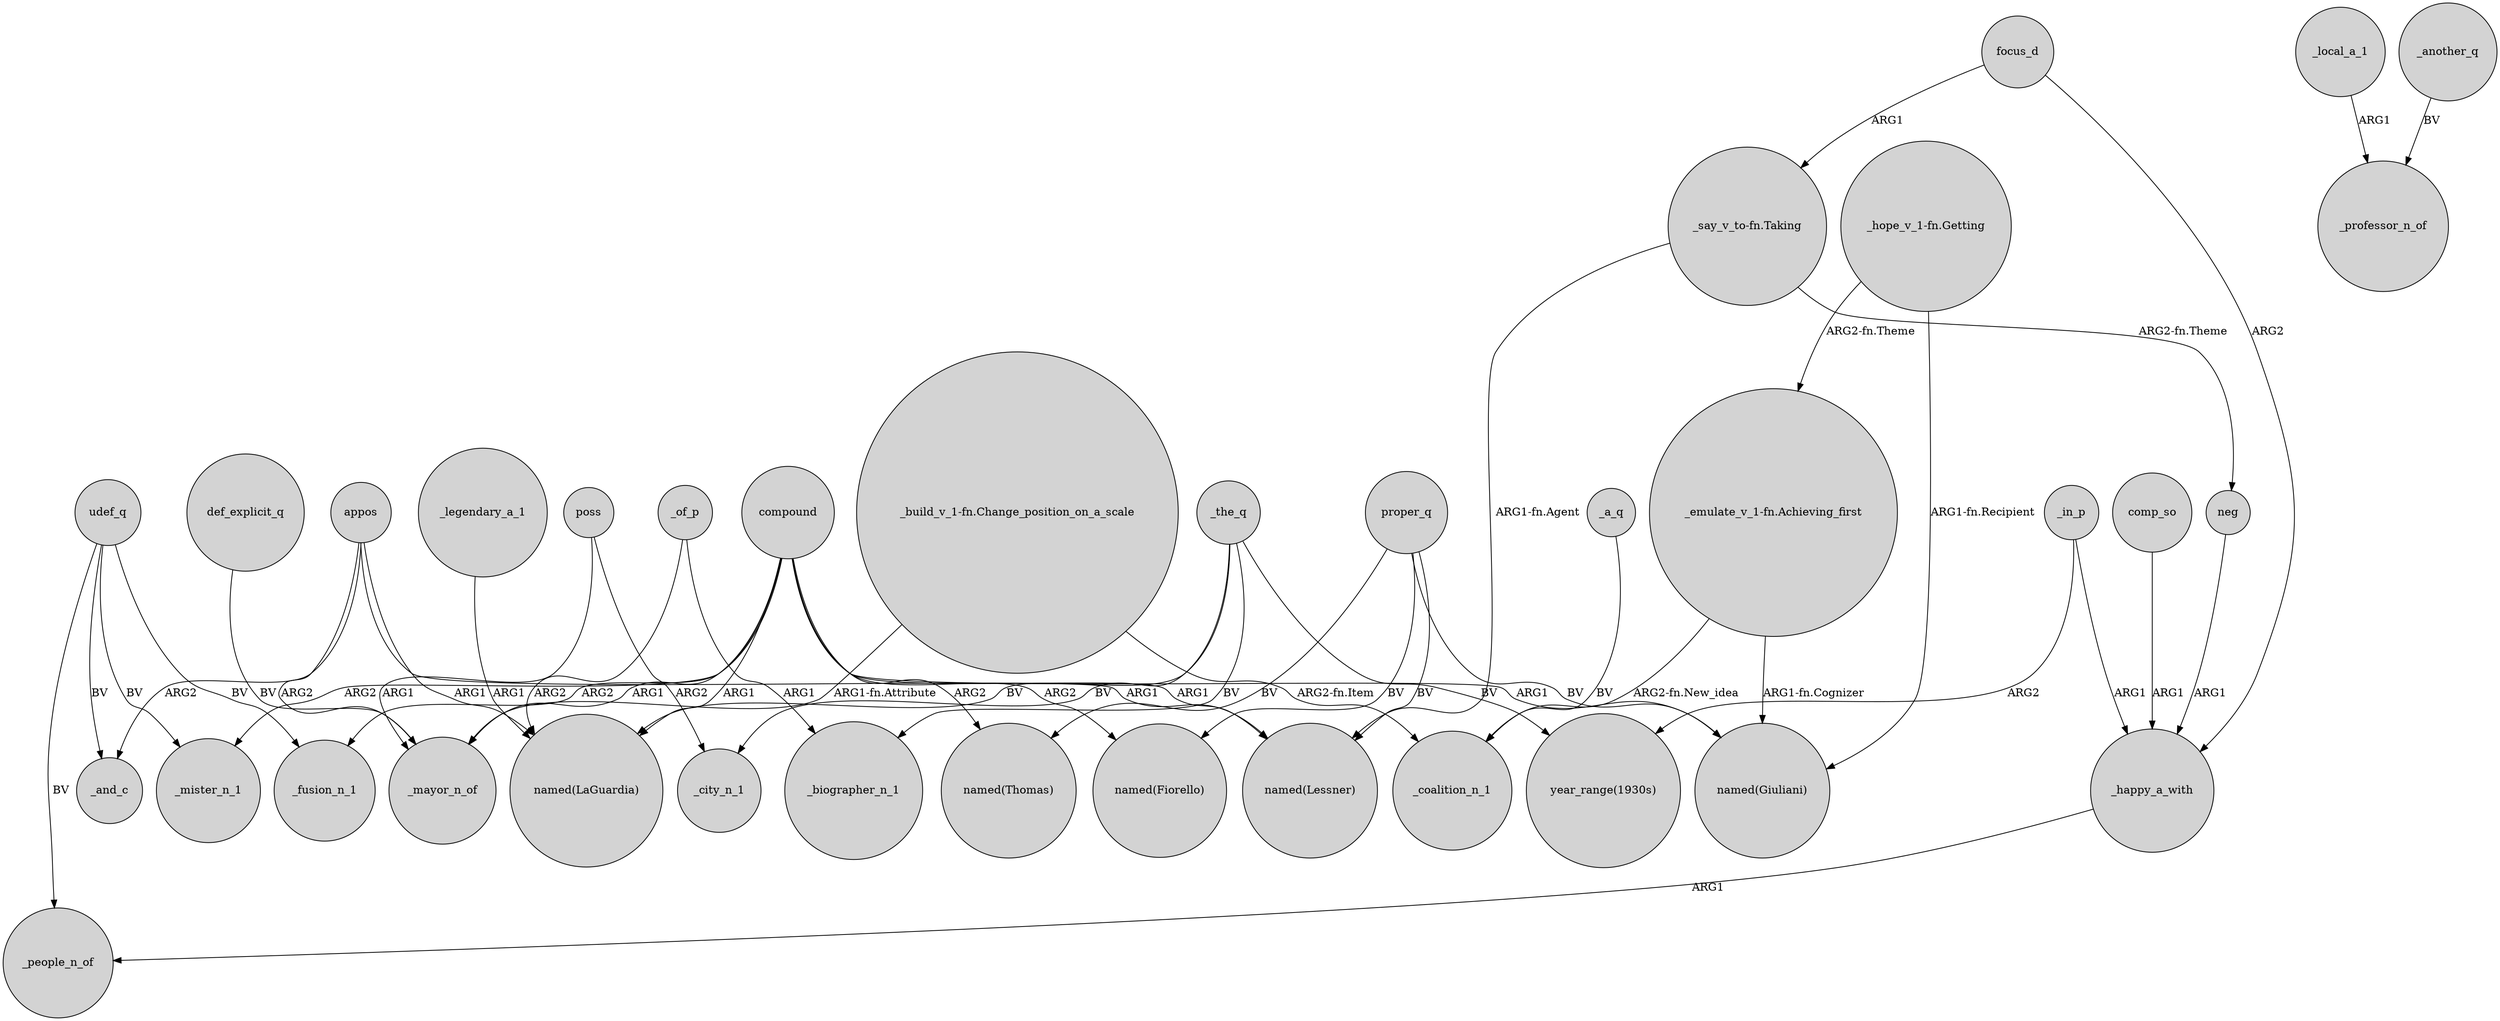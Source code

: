 digraph {
	node [shape=circle style=filled]
	udef_q -> _people_n_of [label=BV]
	compound -> "named(Giuliani)" [label=ARG1]
	compound -> _mister_n_1 [label=ARG2]
	neg -> _happy_a_with [label=ARG1]
	"_build_v_1-fn.Change_position_on_a_scale" -> _mayor_n_of [label="ARG1-fn.Attribute"]
	appos -> _and_c [label=ARG2]
	focus_d -> "_say_v_to-fn.Taking" [label=ARG1]
	"_emulate_v_1-fn.Achieving_first" -> "named(Giuliani)" [label="ARG1-fn.Cognizer"]
	_of_p -> _biographer_n_1 [label=ARG1]
	proper_q -> "named(Thomas)" [label=BV]
	_local_a_1 -> _professor_n_of [label=ARG1]
	proper_q -> "named(Lessner)" [label=BV]
	"_emulate_v_1-fn.Achieving_first" -> _coalition_n_1 [label="ARG2-fn.New_idea"]
	focus_d -> _happy_a_with [label=ARG2]
	compound -> "named(LaGuardia)" [label=ARG1]
	appos -> _mayor_n_of [label=ARG2]
	poss -> _city_n_1 [label=ARG2]
	udef_q -> _and_c [label=BV]
	udef_q -> _fusion_n_1 [label=BV]
	"_say_v_to-fn.Taking" -> neg [label="ARG2-fn.Theme"]
	udef_q -> _mister_n_1 [label=BV]
	poss -> _mayor_n_of [label=ARG1]
	_legendary_a_1 -> "named(LaGuardia)" [label=ARG1]
	"_build_v_1-fn.Change_position_on_a_scale" -> _coalition_n_1 [label="ARG2-fn.Item"]
	_the_q -> "year_range(1930s)" [label=BV]
	_another_q -> _professor_n_of [label=BV]
	comp_so -> _happy_a_with [label=ARG1]
	_the_q -> _city_n_1 [label=BV]
	"_say_v_to-fn.Taking" -> "named(Lessner)" [label="ARG1-fn.Agent"]
	appos -> "named(LaGuardia)" [label=ARG1]
	_of_p -> "named(LaGuardia)" [label=ARG2]
	compound -> _mayor_n_of [label=ARG1]
	proper_q -> "named(Fiorello)" [label=BV]
	proper_q -> "named(Giuliani)" [label=BV]
	compound -> "named(Lessner)" [label=ARG1]
	_a_q -> _coalition_n_1 [label=BV]
	_in_p -> _happy_a_with [label=ARG1]
	def_explicit_q -> _mayor_n_of [label=BV]
	compound -> "named(Thomas)" [label=ARG2]
	"_hope_v_1-fn.Getting" -> "_emulate_v_1-fn.Achieving_first" [label="ARG2-fn.Theme"]
	compound -> "named(Fiorello)" [label=ARG2]
	_in_p -> "year_range(1930s)" [label=ARG2]
	_the_q -> _biographer_n_1 [label=BV]
	_happy_a_with -> _people_n_of [label=ARG1]
	_the_q -> "named(LaGuardia)" [label=BV]
	compound -> _fusion_n_1 [label=ARG2]
	"_hope_v_1-fn.Getting" -> "named(Giuliani)" [label="ARG1-fn.Recipient"]
	appos -> "named(Lessner)" [label=ARG1]
}
